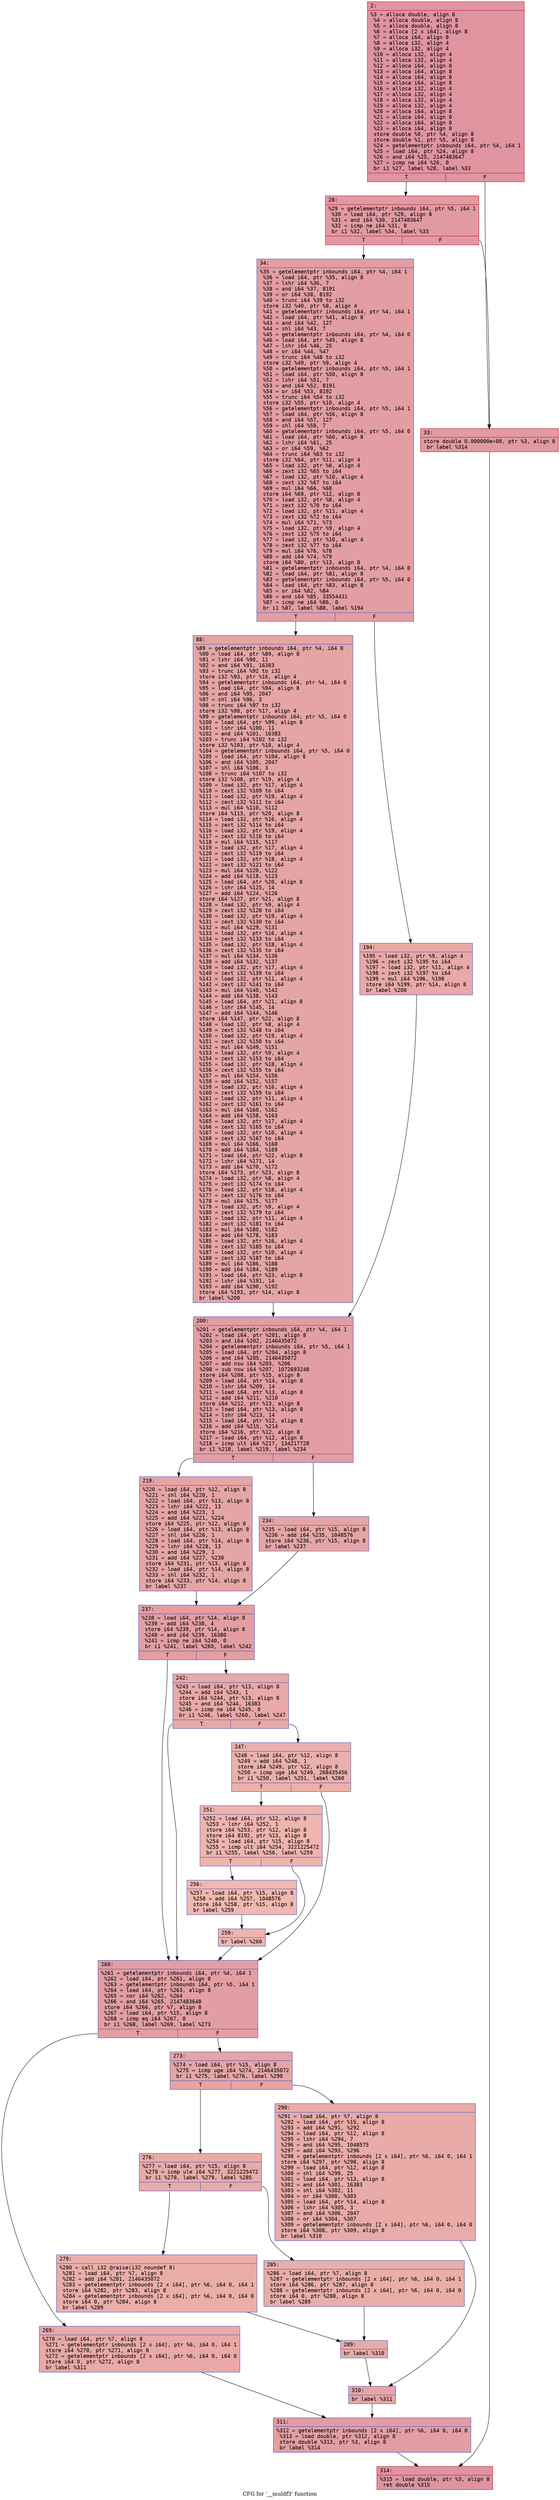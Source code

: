 digraph "CFG for '__muldf3' function" {
	label="CFG for '__muldf3' function";

	Node0x600000b27750 [shape=record,color="#b70d28ff", style=filled, fillcolor="#b70d2870" fontname="Courier",label="{2:\l|  %3 = alloca double, align 8\l  %4 = alloca double, align 8\l  %5 = alloca double, align 8\l  %6 = alloca [2 x i64], align 8\l  %7 = alloca i64, align 8\l  %8 = alloca i32, align 4\l  %9 = alloca i32, align 4\l  %10 = alloca i32, align 4\l  %11 = alloca i32, align 4\l  %12 = alloca i64, align 8\l  %13 = alloca i64, align 8\l  %14 = alloca i64, align 8\l  %15 = alloca i64, align 8\l  %16 = alloca i32, align 4\l  %17 = alloca i32, align 4\l  %18 = alloca i32, align 4\l  %19 = alloca i32, align 4\l  %20 = alloca i64, align 8\l  %21 = alloca i64, align 8\l  %22 = alloca i64, align 8\l  %23 = alloca i64, align 8\l  store double %0, ptr %4, align 8\l  store double %1, ptr %5, align 8\l  %24 = getelementptr inbounds i64, ptr %4, i64 1\l  %25 = load i64, ptr %24, align 8\l  %26 = and i64 %25, 2147483647\l  %27 = icmp ne i64 %26, 0\l  br i1 %27, label %28, label %33\l|{<s0>T|<s1>F}}"];
	Node0x600000b27750:s0 -> Node0x600000b277a0[tooltip="2 -> 28\nProbability 62.50%" ];
	Node0x600000b27750:s1 -> Node0x600000b277f0[tooltip="2 -> 33\nProbability 37.50%" ];
	Node0x600000b277a0 [shape=record,color="#b70d28ff", style=filled, fillcolor="#bb1b2c70" fontname="Courier",label="{28:\l|  %29 = getelementptr inbounds i64, ptr %5, i64 1\l  %30 = load i64, ptr %29, align 8\l  %31 = and i64 %30, 2147483647\l  %32 = icmp ne i64 %31, 0\l  br i1 %32, label %34, label %33\l|{<s0>T|<s1>F}}"];
	Node0x600000b277a0:s0 -> Node0x600000b27840[tooltip="28 -> 34\nProbability 62.50%" ];
	Node0x600000b277a0:s1 -> Node0x600000b277f0[tooltip="28 -> 33\nProbability 37.50%" ];
	Node0x600000b277f0 [shape=record,color="#b70d28ff", style=filled, fillcolor="#bb1b2c70" fontname="Courier",label="{33:\l|  store double 0.000000e+00, ptr %3, align 8\l  br label %314\l}"];
	Node0x600000b277f0 -> Node0x600000b27f20[tooltip="33 -> 314\nProbability 100.00%" ];
	Node0x600000b27840 [shape=record,color="#3d50c3ff", style=filled, fillcolor="#be242e70" fontname="Courier",label="{34:\l|  %35 = getelementptr inbounds i64, ptr %4, i64 1\l  %36 = load i64, ptr %35, align 8\l  %37 = lshr i64 %36, 7\l  %38 = and i64 %37, 8191\l  %39 = or i64 %38, 8192\l  %40 = trunc i64 %39 to i32\l  store i32 %40, ptr %8, align 4\l  %41 = getelementptr inbounds i64, ptr %4, i64 1\l  %42 = load i64, ptr %41, align 8\l  %43 = and i64 %42, 127\l  %44 = shl i64 %43, 7\l  %45 = getelementptr inbounds i64, ptr %4, i64 0\l  %46 = load i64, ptr %45, align 8\l  %47 = lshr i64 %46, 25\l  %48 = or i64 %44, %47\l  %49 = trunc i64 %48 to i32\l  store i32 %49, ptr %9, align 4\l  %50 = getelementptr inbounds i64, ptr %5, i64 1\l  %51 = load i64, ptr %50, align 8\l  %52 = lshr i64 %51, 7\l  %53 = and i64 %52, 8191\l  %54 = or i64 %53, 8192\l  %55 = trunc i64 %54 to i32\l  store i32 %55, ptr %10, align 4\l  %56 = getelementptr inbounds i64, ptr %5, i64 1\l  %57 = load i64, ptr %56, align 8\l  %58 = and i64 %57, 127\l  %59 = shl i64 %58, 7\l  %60 = getelementptr inbounds i64, ptr %5, i64 0\l  %61 = load i64, ptr %60, align 8\l  %62 = lshr i64 %61, 25\l  %63 = or i64 %59, %62\l  %64 = trunc i64 %63 to i32\l  store i32 %64, ptr %11, align 4\l  %65 = load i32, ptr %8, align 4\l  %66 = zext i32 %65 to i64\l  %67 = load i32, ptr %10, align 4\l  %68 = zext i32 %67 to i64\l  %69 = mul i64 %66, %68\l  store i64 %69, ptr %12, align 8\l  %70 = load i32, ptr %8, align 4\l  %71 = zext i32 %70 to i64\l  %72 = load i32, ptr %11, align 4\l  %73 = zext i32 %72 to i64\l  %74 = mul i64 %71, %73\l  %75 = load i32, ptr %9, align 4\l  %76 = zext i32 %75 to i64\l  %77 = load i32, ptr %10, align 4\l  %78 = zext i32 %77 to i64\l  %79 = mul i64 %76, %78\l  %80 = add i64 %74, %79\l  store i64 %80, ptr %13, align 8\l  %81 = getelementptr inbounds i64, ptr %4, i64 0\l  %82 = load i64, ptr %81, align 8\l  %83 = getelementptr inbounds i64, ptr %5, i64 0\l  %84 = load i64, ptr %83, align 8\l  %85 = or i64 %82, %84\l  %86 = and i64 %85, 33554431\l  %87 = icmp ne i64 %86, 0\l  br i1 %87, label %88, label %194\l|{<s0>T|<s1>F}}"];
	Node0x600000b27840:s0 -> Node0x600000b27890[tooltip="34 -> 88\nProbability 62.50%" ];
	Node0x600000b27840:s1 -> Node0x600000b278e0[tooltip="34 -> 194\nProbability 37.50%" ];
	Node0x600000b27890 [shape=record,color="#3d50c3ff", style=filled, fillcolor="#c5333470" fontname="Courier",label="{88:\l|  %89 = getelementptr inbounds i64, ptr %4, i64 0\l  %90 = load i64, ptr %89, align 8\l  %91 = lshr i64 %90, 11\l  %92 = and i64 %91, 16383\l  %93 = trunc i64 %92 to i32\l  store i32 %93, ptr %16, align 4\l  %94 = getelementptr inbounds i64, ptr %4, i64 0\l  %95 = load i64, ptr %94, align 8\l  %96 = and i64 %95, 2047\l  %97 = shl i64 %96, 3\l  %98 = trunc i64 %97 to i32\l  store i32 %98, ptr %17, align 4\l  %99 = getelementptr inbounds i64, ptr %5, i64 0\l  %100 = load i64, ptr %99, align 8\l  %101 = lshr i64 %100, 11\l  %102 = and i64 %101, 16383\l  %103 = trunc i64 %102 to i32\l  store i32 %103, ptr %18, align 4\l  %104 = getelementptr inbounds i64, ptr %5, i64 0\l  %105 = load i64, ptr %104, align 8\l  %106 = and i64 %105, 2047\l  %107 = shl i64 %106, 3\l  %108 = trunc i64 %107 to i32\l  store i32 %108, ptr %19, align 4\l  %109 = load i32, ptr %17, align 4\l  %110 = zext i32 %109 to i64\l  %111 = load i32, ptr %19, align 4\l  %112 = zext i32 %111 to i64\l  %113 = mul i64 %110, %112\l  store i64 %113, ptr %20, align 8\l  %114 = load i32, ptr %16, align 4\l  %115 = zext i32 %114 to i64\l  %116 = load i32, ptr %19, align 4\l  %117 = zext i32 %116 to i64\l  %118 = mul i64 %115, %117\l  %119 = load i32, ptr %17, align 4\l  %120 = zext i32 %119 to i64\l  %121 = load i32, ptr %18, align 4\l  %122 = zext i32 %121 to i64\l  %123 = mul i64 %120, %122\l  %124 = add i64 %118, %123\l  %125 = load i64, ptr %20, align 8\l  %126 = lshr i64 %125, 14\l  %127 = add i64 %124, %126\l  store i64 %127, ptr %21, align 8\l  %128 = load i32, ptr %9, align 4\l  %129 = zext i32 %128 to i64\l  %130 = load i32, ptr %19, align 4\l  %131 = zext i32 %130 to i64\l  %132 = mul i64 %129, %131\l  %133 = load i32, ptr %16, align 4\l  %134 = zext i32 %133 to i64\l  %135 = load i32, ptr %18, align 4\l  %136 = zext i32 %135 to i64\l  %137 = mul i64 %134, %136\l  %138 = add i64 %132, %137\l  %139 = load i32, ptr %17, align 4\l  %140 = zext i32 %139 to i64\l  %141 = load i32, ptr %11, align 4\l  %142 = zext i32 %141 to i64\l  %143 = mul i64 %140, %142\l  %144 = add i64 %138, %143\l  %145 = load i64, ptr %21, align 8\l  %146 = lshr i64 %145, 14\l  %147 = add i64 %144, %146\l  store i64 %147, ptr %22, align 8\l  %148 = load i32, ptr %8, align 4\l  %149 = zext i32 %148 to i64\l  %150 = load i32, ptr %19, align 4\l  %151 = zext i32 %150 to i64\l  %152 = mul i64 %149, %151\l  %153 = load i32, ptr %9, align 4\l  %154 = zext i32 %153 to i64\l  %155 = load i32, ptr %18, align 4\l  %156 = zext i32 %155 to i64\l  %157 = mul i64 %154, %156\l  %158 = add i64 %152, %157\l  %159 = load i32, ptr %16, align 4\l  %160 = zext i32 %159 to i64\l  %161 = load i32, ptr %11, align 4\l  %162 = zext i32 %161 to i64\l  %163 = mul i64 %160, %162\l  %164 = add i64 %158, %163\l  %165 = load i32, ptr %17, align 4\l  %166 = zext i32 %165 to i64\l  %167 = load i32, ptr %10, align 4\l  %168 = zext i32 %167 to i64\l  %169 = mul i64 %166, %168\l  %170 = add i64 %164, %169\l  %171 = load i64, ptr %22, align 8\l  %172 = lshr i64 %171, 14\l  %173 = add i64 %170, %172\l  store i64 %173, ptr %23, align 8\l  %174 = load i32, ptr %8, align 4\l  %175 = zext i32 %174 to i64\l  %176 = load i32, ptr %18, align 4\l  %177 = zext i32 %176 to i64\l  %178 = mul i64 %175, %177\l  %179 = load i32, ptr %9, align 4\l  %180 = zext i32 %179 to i64\l  %181 = load i32, ptr %11, align 4\l  %182 = zext i32 %181 to i64\l  %183 = mul i64 %180, %182\l  %184 = add i64 %178, %183\l  %185 = load i32, ptr %16, align 4\l  %186 = zext i32 %185 to i64\l  %187 = load i32, ptr %10, align 4\l  %188 = zext i32 %187 to i64\l  %189 = mul i64 %186, %188\l  %190 = add i64 %184, %189\l  %191 = load i64, ptr %23, align 8\l  %192 = lshr i64 %191, 14\l  %193 = add i64 %190, %192\l  store i64 %193, ptr %14, align 8\l  br label %200\l}"];
	Node0x600000b27890 -> Node0x600000b27930[tooltip="88 -> 200\nProbability 100.00%" ];
	Node0x600000b278e0 [shape=record,color="#3d50c3ff", style=filled, fillcolor="#ca3b3770" fontname="Courier",label="{194:\l|  %195 = load i32, ptr %9, align 4\l  %196 = zext i32 %195 to i64\l  %197 = load i32, ptr %11, align 4\l  %198 = zext i32 %197 to i64\l  %199 = mul i64 %196, %198\l  store i64 %199, ptr %14, align 8\l  br label %200\l}"];
	Node0x600000b278e0 -> Node0x600000b27930[tooltip="194 -> 200\nProbability 100.00%" ];
	Node0x600000b27930 [shape=record,color="#3d50c3ff", style=filled, fillcolor="#be242e70" fontname="Courier",label="{200:\l|  %201 = getelementptr inbounds i64, ptr %4, i64 1\l  %202 = load i64, ptr %201, align 8\l  %203 = and i64 %202, 2146435072\l  %204 = getelementptr inbounds i64, ptr %5, i64 1\l  %205 = load i64, ptr %204, align 8\l  %206 = and i64 %205, 2146435072\l  %207 = add nsw i64 %203, %206\l  %208 = sub nsw i64 %207, 1072693248\l  store i64 %208, ptr %15, align 8\l  %209 = load i64, ptr %14, align 8\l  %210 = lshr i64 %209, 14\l  %211 = load i64, ptr %13, align 8\l  %212 = add i64 %211, %210\l  store i64 %212, ptr %13, align 8\l  %213 = load i64, ptr %13, align 8\l  %214 = lshr i64 %213, 14\l  %215 = load i64, ptr %12, align 8\l  %216 = add i64 %215, %214\l  store i64 %216, ptr %12, align 8\l  %217 = load i64, ptr %12, align 8\l  %218 = icmp ult i64 %217, 134217728\l  br i1 %218, label %219, label %234\l|{<s0>T|<s1>F}}"];
	Node0x600000b27930:s0 -> Node0x600000b27980[tooltip="200 -> 219\nProbability 50.00%" ];
	Node0x600000b27930:s1 -> Node0x600000b279d0[tooltip="200 -> 234\nProbability 50.00%" ];
	Node0x600000b27980 [shape=record,color="#3d50c3ff", style=filled, fillcolor="#c5333470" fontname="Courier",label="{219:\l|  %220 = load i64, ptr %12, align 8\l  %221 = shl i64 %220, 1\l  %222 = load i64, ptr %13, align 8\l  %223 = lshr i64 %222, 13\l  %224 = and i64 %223, 1\l  %225 = add i64 %221, %224\l  store i64 %225, ptr %12, align 8\l  %226 = load i64, ptr %13, align 8\l  %227 = shl i64 %226, 1\l  %228 = load i64, ptr %14, align 8\l  %229 = lshr i64 %228, 13\l  %230 = and i64 %229, 1\l  %231 = add i64 %227, %230\l  store i64 %231, ptr %13, align 8\l  %232 = load i64, ptr %14, align 8\l  %233 = shl i64 %232, 1\l  store i64 %233, ptr %14, align 8\l  br label %237\l}"];
	Node0x600000b27980 -> Node0x600000b27a20[tooltip="219 -> 237\nProbability 100.00%" ];
	Node0x600000b279d0 [shape=record,color="#3d50c3ff", style=filled, fillcolor="#c5333470" fontname="Courier",label="{234:\l|  %235 = load i64, ptr %15, align 8\l  %236 = add i64 %235, 1048576\l  store i64 %236, ptr %15, align 8\l  br label %237\l}"];
	Node0x600000b279d0 -> Node0x600000b27a20[tooltip="234 -> 237\nProbability 100.00%" ];
	Node0x600000b27a20 [shape=record,color="#3d50c3ff", style=filled, fillcolor="#be242e70" fontname="Courier",label="{237:\l|  %238 = load i64, ptr %14, align 8\l  %239 = add i64 %238, 4\l  store i64 %239, ptr %14, align 8\l  %240 = and i64 %239, 16380\l  %241 = icmp ne i64 %240, 0\l  br i1 %241, label %260, label %242\l|{<s0>T|<s1>F}}"];
	Node0x600000b27a20:s0 -> Node0x600000b27c00[tooltip="237 -> 260\nProbability 62.50%" ];
	Node0x600000b27a20:s1 -> Node0x600000b27a70[tooltip="237 -> 242\nProbability 37.50%" ];
	Node0x600000b27a70 [shape=record,color="#3d50c3ff", style=filled, fillcolor="#ca3b3770" fontname="Courier",label="{242:\l|  %243 = load i64, ptr %13, align 8\l  %244 = add i64 %243, 1\l  store i64 %244, ptr %13, align 8\l  %245 = and i64 %244, 16383\l  %246 = icmp ne i64 %245, 0\l  br i1 %246, label %260, label %247\l|{<s0>T|<s1>F}}"];
	Node0x600000b27a70:s0 -> Node0x600000b27c00[tooltip="242 -> 260\nProbability 62.50%" ];
	Node0x600000b27a70:s1 -> Node0x600000b27ac0[tooltip="242 -> 247\nProbability 37.50%" ];
	Node0x600000b27ac0 [shape=record,color="#3d50c3ff", style=filled, fillcolor="#d24b4070" fontname="Courier",label="{247:\l|  %248 = load i64, ptr %12, align 8\l  %249 = add i64 %248, 1\l  store i64 %249, ptr %12, align 8\l  %250 = icmp uge i64 %249, 268435456\l  br i1 %250, label %251, label %260\l|{<s0>T|<s1>F}}"];
	Node0x600000b27ac0:s0 -> Node0x600000b27b10[tooltip="247 -> 251\nProbability 50.00%" ];
	Node0x600000b27ac0:s1 -> Node0x600000b27c00[tooltip="247 -> 260\nProbability 50.00%" ];
	Node0x600000b27b10 [shape=record,color="#3d50c3ff", style=filled, fillcolor="#d8564670" fontname="Courier",label="{251:\l|  %252 = load i64, ptr %12, align 8\l  %253 = lshr i64 %252, 1\l  store i64 %253, ptr %12, align 8\l  store i64 8192, ptr %13, align 8\l  %254 = load i64, ptr %15, align 8\l  %255 = icmp ult i64 %254, 3221225472\l  br i1 %255, label %256, label %259\l|{<s0>T|<s1>F}}"];
	Node0x600000b27b10:s0 -> Node0x600000b27b60[tooltip="251 -> 256\nProbability 50.00%" ];
	Node0x600000b27b10:s1 -> Node0x600000b27bb0[tooltip="251 -> 259\nProbability 50.00%" ];
	Node0x600000b27b60 [shape=record,color="#3d50c3ff", style=filled, fillcolor="#dc5d4a70" fontname="Courier",label="{256:\l|  %257 = load i64, ptr %15, align 8\l  %258 = add i64 %257, 1048576\l  store i64 %258, ptr %15, align 8\l  br label %259\l}"];
	Node0x600000b27b60 -> Node0x600000b27bb0[tooltip="256 -> 259\nProbability 100.00%" ];
	Node0x600000b27bb0 [shape=record,color="#3d50c3ff", style=filled, fillcolor="#d8564670" fontname="Courier",label="{259:\l|  br label %260\l}"];
	Node0x600000b27bb0 -> Node0x600000b27c00[tooltip="259 -> 260\nProbability 100.00%" ];
	Node0x600000b27c00 [shape=record,color="#3d50c3ff", style=filled, fillcolor="#be242e70" fontname="Courier",label="{260:\l|  %261 = getelementptr inbounds i64, ptr %4, i64 1\l  %262 = load i64, ptr %261, align 8\l  %263 = getelementptr inbounds i64, ptr %5, i64 1\l  %264 = load i64, ptr %263, align 8\l  %265 = xor i64 %262, %264\l  %266 = and i64 %265, 2147483648\l  store i64 %266, ptr %7, align 8\l  %267 = load i64, ptr %15, align 8\l  %268 = icmp eq i64 %267, 0\l  br i1 %268, label %269, label %273\l|{<s0>T|<s1>F}}"];
	Node0x600000b27c00:s0 -> Node0x600000b27c50[tooltip="260 -> 269\nProbability 37.50%" ];
	Node0x600000b27c00:s1 -> Node0x600000b27ca0[tooltip="260 -> 273\nProbability 62.50%" ];
	Node0x600000b27c50 [shape=record,color="#3d50c3ff", style=filled, fillcolor="#ca3b3770" fontname="Courier",label="{269:\l|  %270 = load i64, ptr %7, align 8\l  %271 = getelementptr inbounds [2 x i64], ptr %6, i64 0, i64 1\l  store i64 %270, ptr %271, align 8\l  %272 = getelementptr inbounds [2 x i64], ptr %6, i64 0, i64 0\l  store i64 0, ptr %272, align 8\l  br label %311\l}"];
	Node0x600000b27c50 -> Node0x600000b27ed0[tooltip="269 -> 311\nProbability 100.00%" ];
	Node0x600000b27ca0 [shape=record,color="#3d50c3ff", style=filled, fillcolor="#c5333470" fontname="Courier",label="{273:\l|  %274 = load i64, ptr %15, align 8\l  %275 = icmp uge i64 %274, 2146435072\l  br i1 %275, label %276, label %290\l|{<s0>T|<s1>F}}"];
	Node0x600000b27ca0:s0 -> Node0x600000b27cf0[tooltip="273 -> 276\nProbability 50.00%" ];
	Node0x600000b27ca0:s1 -> Node0x600000b27e30[tooltip="273 -> 290\nProbability 50.00%" ];
	Node0x600000b27cf0 [shape=record,color="#3d50c3ff", style=filled, fillcolor="#cc403a70" fontname="Courier",label="{276:\l|  %277 = load i64, ptr %15, align 8\l  %278 = icmp ule i64 %277, 3221225472\l  br i1 %278, label %279, label %285\l|{<s0>T|<s1>F}}"];
	Node0x600000b27cf0:s0 -> Node0x600000b27d40[tooltip="276 -> 279\nProbability 50.00%" ];
	Node0x600000b27cf0:s1 -> Node0x600000b27d90[tooltip="276 -> 285\nProbability 50.00%" ];
	Node0x600000b27d40 [shape=record,color="#3d50c3ff", style=filled, fillcolor="#d0473d70" fontname="Courier",label="{279:\l|  %280 = call i32 @raise(i32 noundef 8)\l  %281 = load i64, ptr %7, align 8\l  %282 = add i64 %281, 2146435072\l  %283 = getelementptr inbounds [2 x i64], ptr %6, i64 0, i64 1\l  store i64 %282, ptr %283, align 8\l  %284 = getelementptr inbounds [2 x i64], ptr %6, i64 0, i64 0\l  store i64 0, ptr %284, align 8\l  br label %289\l}"];
	Node0x600000b27d40 -> Node0x600000b27de0[tooltip="279 -> 289\nProbability 100.00%" ];
	Node0x600000b27d90 [shape=record,color="#3d50c3ff", style=filled, fillcolor="#d0473d70" fontname="Courier",label="{285:\l|  %286 = load i64, ptr %7, align 8\l  %287 = getelementptr inbounds [2 x i64], ptr %6, i64 0, i64 1\l  store i64 %286, ptr %287, align 8\l  %288 = getelementptr inbounds [2 x i64], ptr %6, i64 0, i64 0\l  store i64 0, ptr %288, align 8\l  br label %289\l}"];
	Node0x600000b27d90 -> Node0x600000b27de0[tooltip="285 -> 289\nProbability 100.00%" ];
	Node0x600000b27de0 [shape=record,color="#3d50c3ff", style=filled, fillcolor="#cc403a70" fontname="Courier",label="{289:\l|  br label %310\l}"];
	Node0x600000b27de0 -> Node0x600000b27e80[tooltip="289 -> 310\nProbability 100.00%" ];
	Node0x600000b27e30 [shape=record,color="#3d50c3ff", style=filled, fillcolor="#cc403a70" fontname="Courier",label="{290:\l|  %291 = load i64, ptr %7, align 8\l  %292 = load i64, ptr %15, align 8\l  %293 = add i64 %291, %292\l  %294 = load i64, ptr %12, align 8\l  %295 = lshr i64 %294, 7\l  %296 = and i64 %295, 1048575\l  %297 = add i64 %293, %296\l  %298 = getelementptr inbounds [2 x i64], ptr %6, i64 0, i64 1\l  store i64 %297, ptr %298, align 8\l  %299 = load i64, ptr %12, align 8\l  %300 = shl i64 %299, 25\l  %301 = load i64, ptr %13, align 8\l  %302 = and i64 %301, 16383\l  %303 = shl i64 %302, 11\l  %304 = or i64 %300, %303\l  %305 = load i64, ptr %14, align 8\l  %306 = lshr i64 %305, 3\l  %307 = and i64 %306, 2047\l  %308 = or i64 %304, %307\l  %309 = getelementptr inbounds [2 x i64], ptr %6, i64 0, i64 0\l  store i64 %308, ptr %309, align 8\l  br label %310\l}"];
	Node0x600000b27e30 -> Node0x600000b27e80[tooltip="290 -> 310\nProbability 100.00%" ];
	Node0x600000b27e80 [shape=record,color="#3d50c3ff", style=filled, fillcolor="#c5333470" fontname="Courier",label="{310:\l|  br label %311\l}"];
	Node0x600000b27e80 -> Node0x600000b27ed0[tooltip="310 -> 311\nProbability 100.00%" ];
	Node0x600000b27ed0 [shape=record,color="#3d50c3ff", style=filled, fillcolor="#be242e70" fontname="Courier",label="{311:\l|  %312 = getelementptr inbounds [2 x i64], ptr %6, i64 0, i64 0\l  %313 = load double, ptr %312, align 8\l  store double %313, ptr %3, align 8\l  br label %314\l}"];
	Node0x600000b27ed0 -> Node0x600000b27f20[tooltip="311 -> 314\nProbability 100.00%" ];
	Node0x600000b27f20 [shape=record,color="#b70d28ff", style=filled, fillcolor="#b70d2870" fontname="Courier",label="{314:\l|  %315 = load double, ptr %3, align 8\l  ret double %315\l}"];
}
